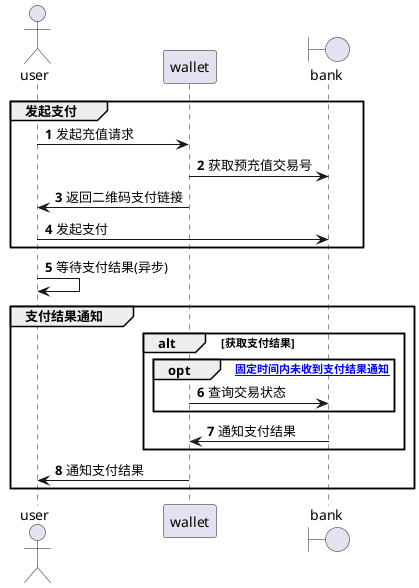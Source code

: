 @startuml
actor user
participant wallet
boundary bank
autonumber
group 发起支付
user -> wallet: 发起充值请求
wallet -> bank: 获取预充值交易号
wallet -> user: 返回二维码支付链接
user -> bank: 发起支付
end
user -> user: 等待支付结果(异步)

group 支付结果通知
alt 获取支付结果
opt [固定时间内未收到支付结果通知]
    wallet -> bank: 查询交易状态
end opt
bank -> wallet: 通知支付结果
end
wallet -> user: 通知支付结果

end
@enduml

